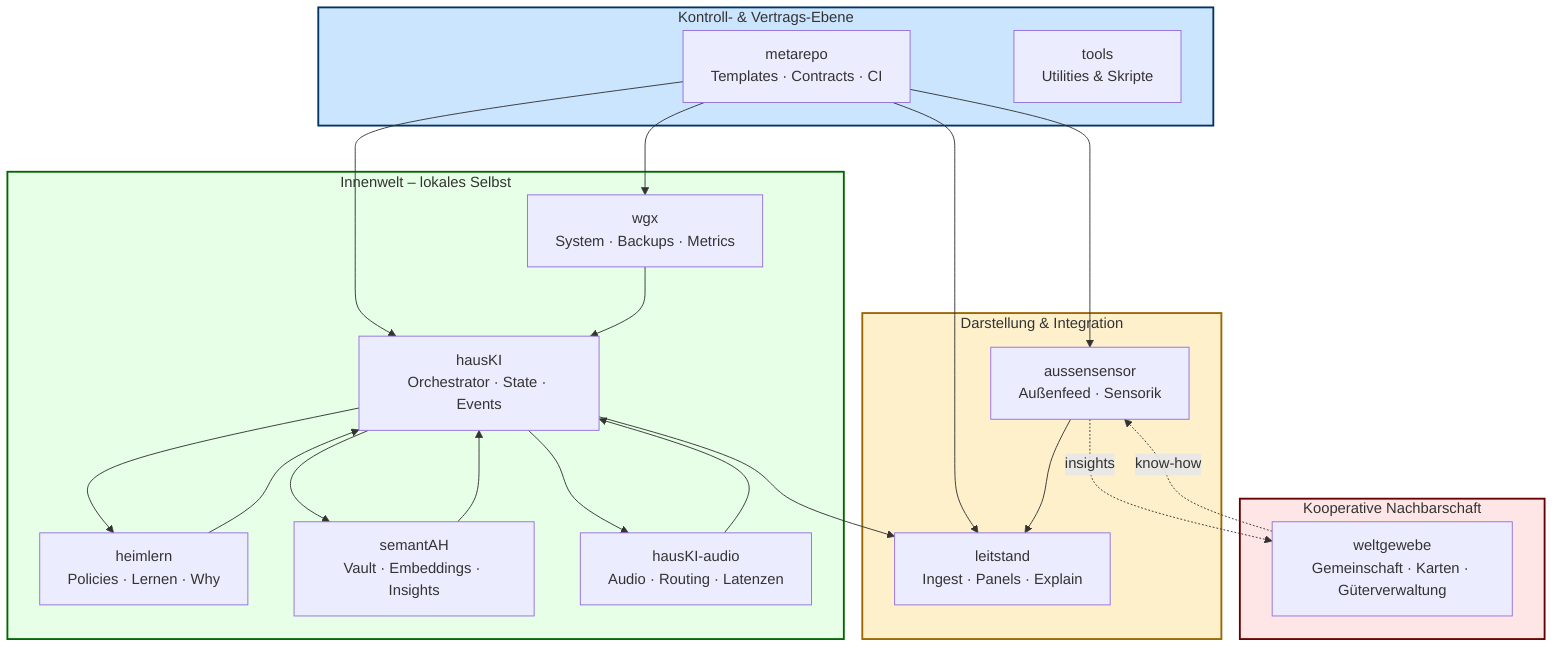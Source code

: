 graph TD
    subgraph META["Kontroll- & Vertrags-Ebene"]
        M[metarepo<br/>Templates · Contracts · CI]
        T[tools<br/>Utilities & Skripte]
    end

    subgraph INNEN["Innenwelt – lokales Selbst"]
        WGX[wgx<br/>System · Backups · Metrics]
        HKI[hausKI<br/>Orchestrator · State · Events]
        HLA[heimlern<br/>Policies · Lernen · Why]
        SEM[semantAH<br/>Vault · Embeddings · Insights]
        AUD[hausKI-audio<br/>Audio · Routing · Latenzen]
    end

    subgraph VIS["Darstellung & Integration"]
        LST[leitstand<br/>Ingest · Panels · Explain]
        AUS[aussensensor<br/>Außenfeed · Sensorik]
    end

    subgraph AUSSEN["Kooperative Nachbarschaft"]
        WELT[weltgewebe<br/>Gemeinschaft · Karten · Güterverwaltung]
    end

    M --> WGX
    M --> HKI
    M --> LST
    M --> AUS

    WGX --> HKI
    HKI --> HLA
    HKI --> LST
    HKI --> SEM
    HKI --> AUD
    HLA --> HKI
    SEM --> HKI
    AUD --> HKI

    AUS --> LST
    WELT -. know-how .-> AUS
    AUS -. insights .-> WELT

    style META fill:#cce5ff,stroke:#003366,stroke-width:2px
    style INNEN fill:#e6ffe6,stroke:#006600,stroke-width:2px
    style VIS fill:#fff0cc,stroke:#996600,stroke-width:2px
    style AUSSEN fill:#ffe6e6,stroke:#660000,stroke-width:2px